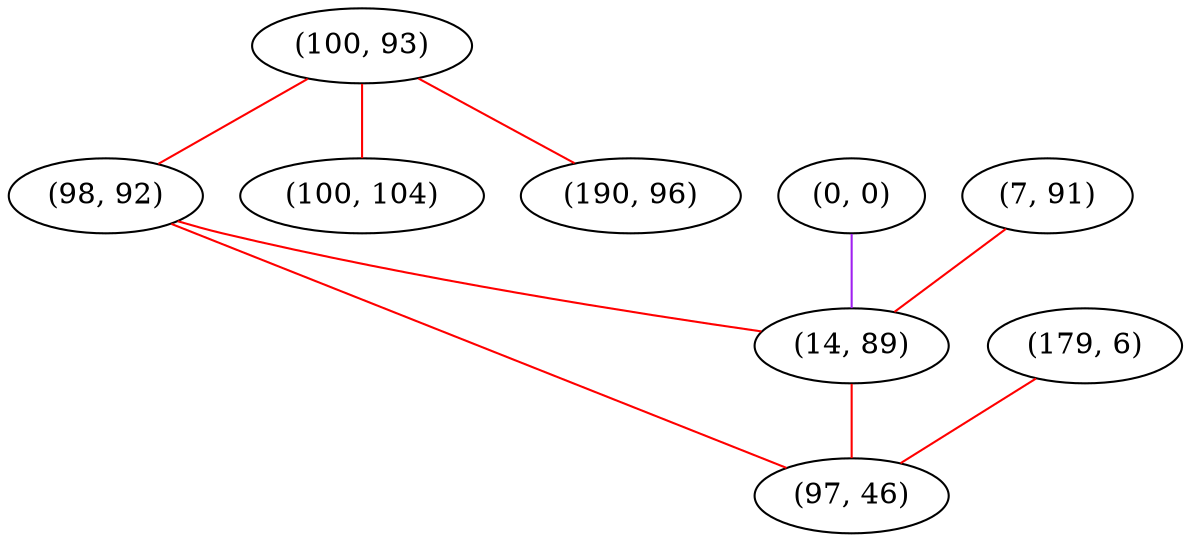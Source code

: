 graph "" {
"(100, 93)";
"(0, 0)";
"(98, 92)";
"(179, 6)";
"(100, 104)";
"(7, 91)";
"(14, 89)";
"(97, 46)";
"(190, 96)";
"(100, 93)" -- "(190, 96)"  [color=red, key=0, weight=1];
"(100, 93)" -- "(98, 92)"  [color=red, key=0, weight=1];
"(100, 93)" -- "(100, 104)"  [color=red, key=0, weight=1];
"(0, 0)" -- "(14, 89)"  [color=purple, key=0, weight=4];
"(98, 92)" -- "(14, 89)"  [color=red, key=0, weight=1];
"(98, 92)" -- "(97, 46)"  [color=red, key=0, weight=1];
"(179, 6)" -- "(97, 46)"  [color=red, key=0, weight=1];
"(7, 91)" -- "(14, 89)"  [color=red, key=0, weight=1];
"(14, 89)" -- "(97, 46)"  [color=red, key=0, weight=1];
}
